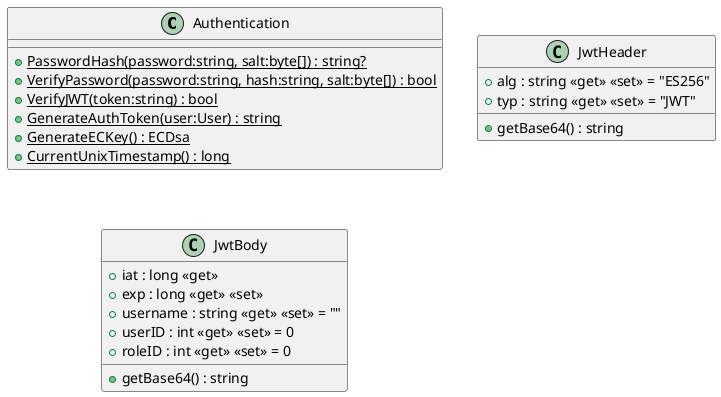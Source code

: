 @startuml
class Authentication {
    + {static} PasswordHash(password:string, salt:byte[]) : string?
    + {static} VerifyPassword(password:string, hash:string, salt:byte[]) : bool
    + {static} VerifyJWT(token:string) : bool
    + {static} GenerateAuthToken(user:User) : string
    + {static} GenerateECKey() : ECDsa
    + {static} CurrentUnixTimestamp() : long
}
class JwtHeader {
    + alg : string <<get>> <<set>> = "ES256"
    + typ : string <<get>> <<set>> = "JWT"
    + getBase64() : string
}
class JwtBody {
    + iat : long <<get>>
    + exp : long <<get>> <<set>>
    + username : string <<get>> <<set>> = ""
    + userID : int <<get>> <<set>> = 0
    + roleID : int <<get>> <<set>> = 0
    + getBase64() : string
}
@enduml
